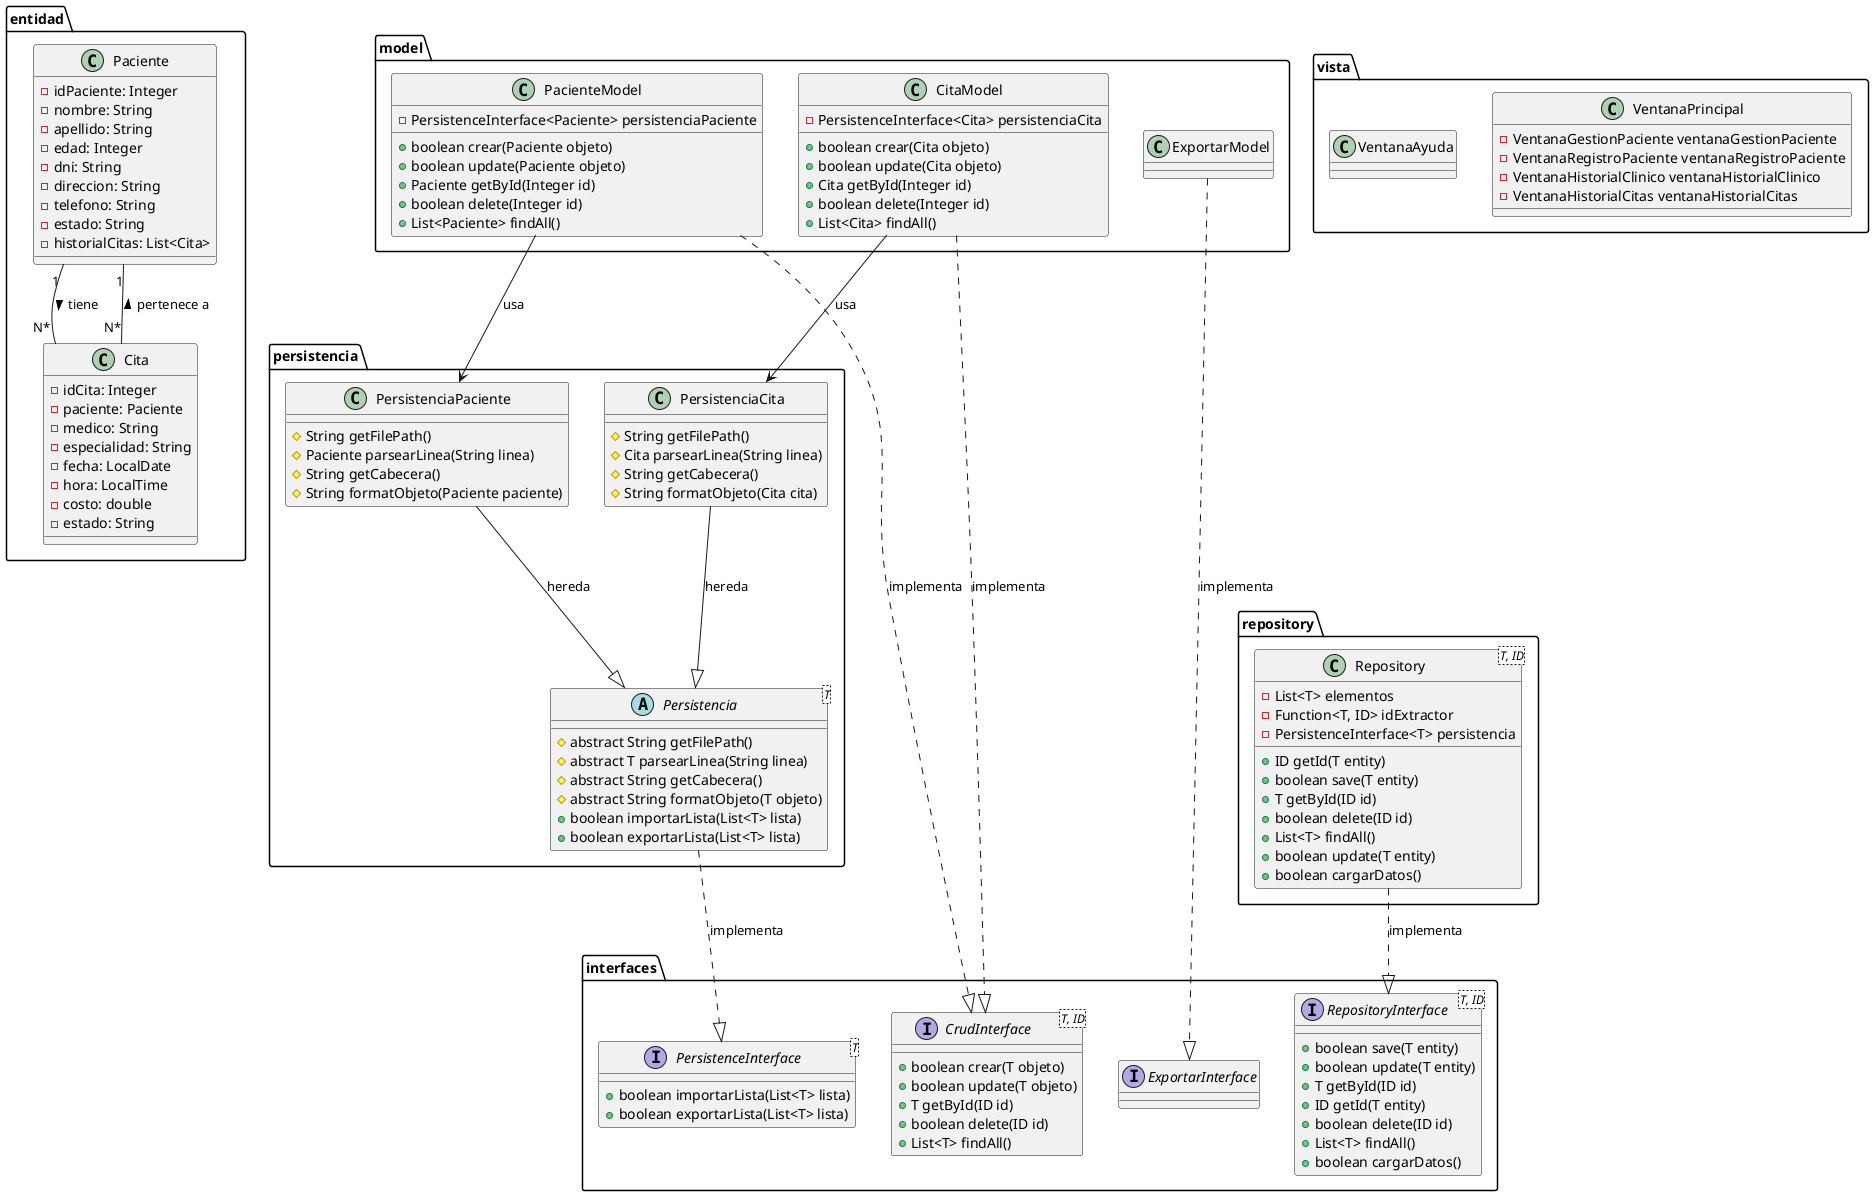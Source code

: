 @startuml
'https://plantuml.com/class-diagram

package "entidad" {
    class Paciente {
        - idPaciente: Integer
        - nombre: String
        - apellido: String
        - edad: Integer
        - dni: String
        - direccion: String
        - telefono: String
        - estado: String
        - historialCitas: List<Cita>
    }

    class Cita {
        - idCita: Integer
        - paciente: Paciente
        - medico: String
        - especialidad: String
        - fecha: LocalDate
        - hora: LocalTime
        - costo: double
        - estado: String
    }
}

package "interfaces" {
    interface CrudInterface<T, ID> {
        + boolean crear(T objeto)
        + boolean update(T objeto)
        + T getById(ID id)
        + boolean delete(ID id)
        + List<T> findAll()
    }

    interface PersistenceInterface<T> {
        + boolean importarLista(List<T> lista)
        + boolean exportarLista(List<T> lista)
    }

    interface RepositoryInterface<T, ID> {
        + boolean save(T entity)
        + boolean update(T entity)
        + T getById(ID id)
        + ID getId(T entity)
        + boolean delete(ID id)
        + List<T> findAll()
        + boolean cargarDatos()
    }

    interface ExportarInterface {
    }
}

package "persistencia" {
    abstract class Persistencia<T> {
        # abstract String getFilePath()
        # abstract T parsearLinea(String linea)
        # abstract String getCabecera()
        # abstract String formatObjeto(T objeto)
        + boolean importarLista(List<T> lista)
        + boolean exportarLista(List<T> lista)
    }

    class PersistenciaPaciente {
        # String getFilePath()
        # Paciente parsearLinea(String linea)
        # String getCabecera()
        # String formatObjeto(Paciente paciente)
    }

    class PersistenciaCita {
        # String getFilePath()
        # Cita parsearLinea(String linea)
        # String getCabecera()
        # String formatObjeto(Cita cita)
    }
}

package "repository" {
    class Repository<T, ID> {
        - List<T> elementos
        - Function<T, ID> idExtractor
        - PersistenceInterface<T> persistencia
        + ID getId(T entity)
        + boolean save(T entity)
        + T getById(ID id)
        + boolean delete(ID id)
        + List<T> findAll()
        + boolean update(T entity)
        + boolean cargarDatos()
    }
}

package "model" {
    class PacienteModel {
        - PersistenceInterface<Paciente> persistenciaPaciente
        + boolean crear(Paciente objeto)
        + boolean update(Paciente objeto)
        + Paciente getById(Integer id)
        + boolean delete(Integer id)
        + List<Paciente> findAll()
    }

    class CitaModel {
        - PersistenceInterface<Cita> persistenciaCita
        + boolean crear(Cita objeto)
        + boolean update(Cita objeto)
        + Cita getById(Integer id)
        + boolean delete(Integer id)
        + List<Cita> findAll()
    }

    class ExportarModel {
    }
}

package "vista" {
    class VentanaPrincipal {
        - VentanaGestionPaciente ventanaGestionPaciente
        - VentanaRegistroPaciente ventanaRegistroPaciente
        - VentanaHistorialClinico ventanaHistorialClinico
        - VentanaHistorialCitas ventanaHistorialCitas
    }

    class VentanaAyuda {
    }
}

Paciente "1" -- "N*" Cita : tiene >
Cita "N*" -- "1" Paciente : pertenece a >

Persistencia ..|> PersistenceInterface : implementa
PersistenciaPaciente --|> Persistencia : hereda
PersistenciaCita --|> Persistencia : hereda

Repository ..|> RepositoryInterface : implementa
PacienteModel ..|> CrudInterface : implementa
CitaModel ..|> CrudInterface : implementa
ExportarModel ..|> ExportarInterface : implementa

PacienteModel --> PersistenciaPaciente : usa
CitaModel --> PersistenciaCita : usa

@enduml
